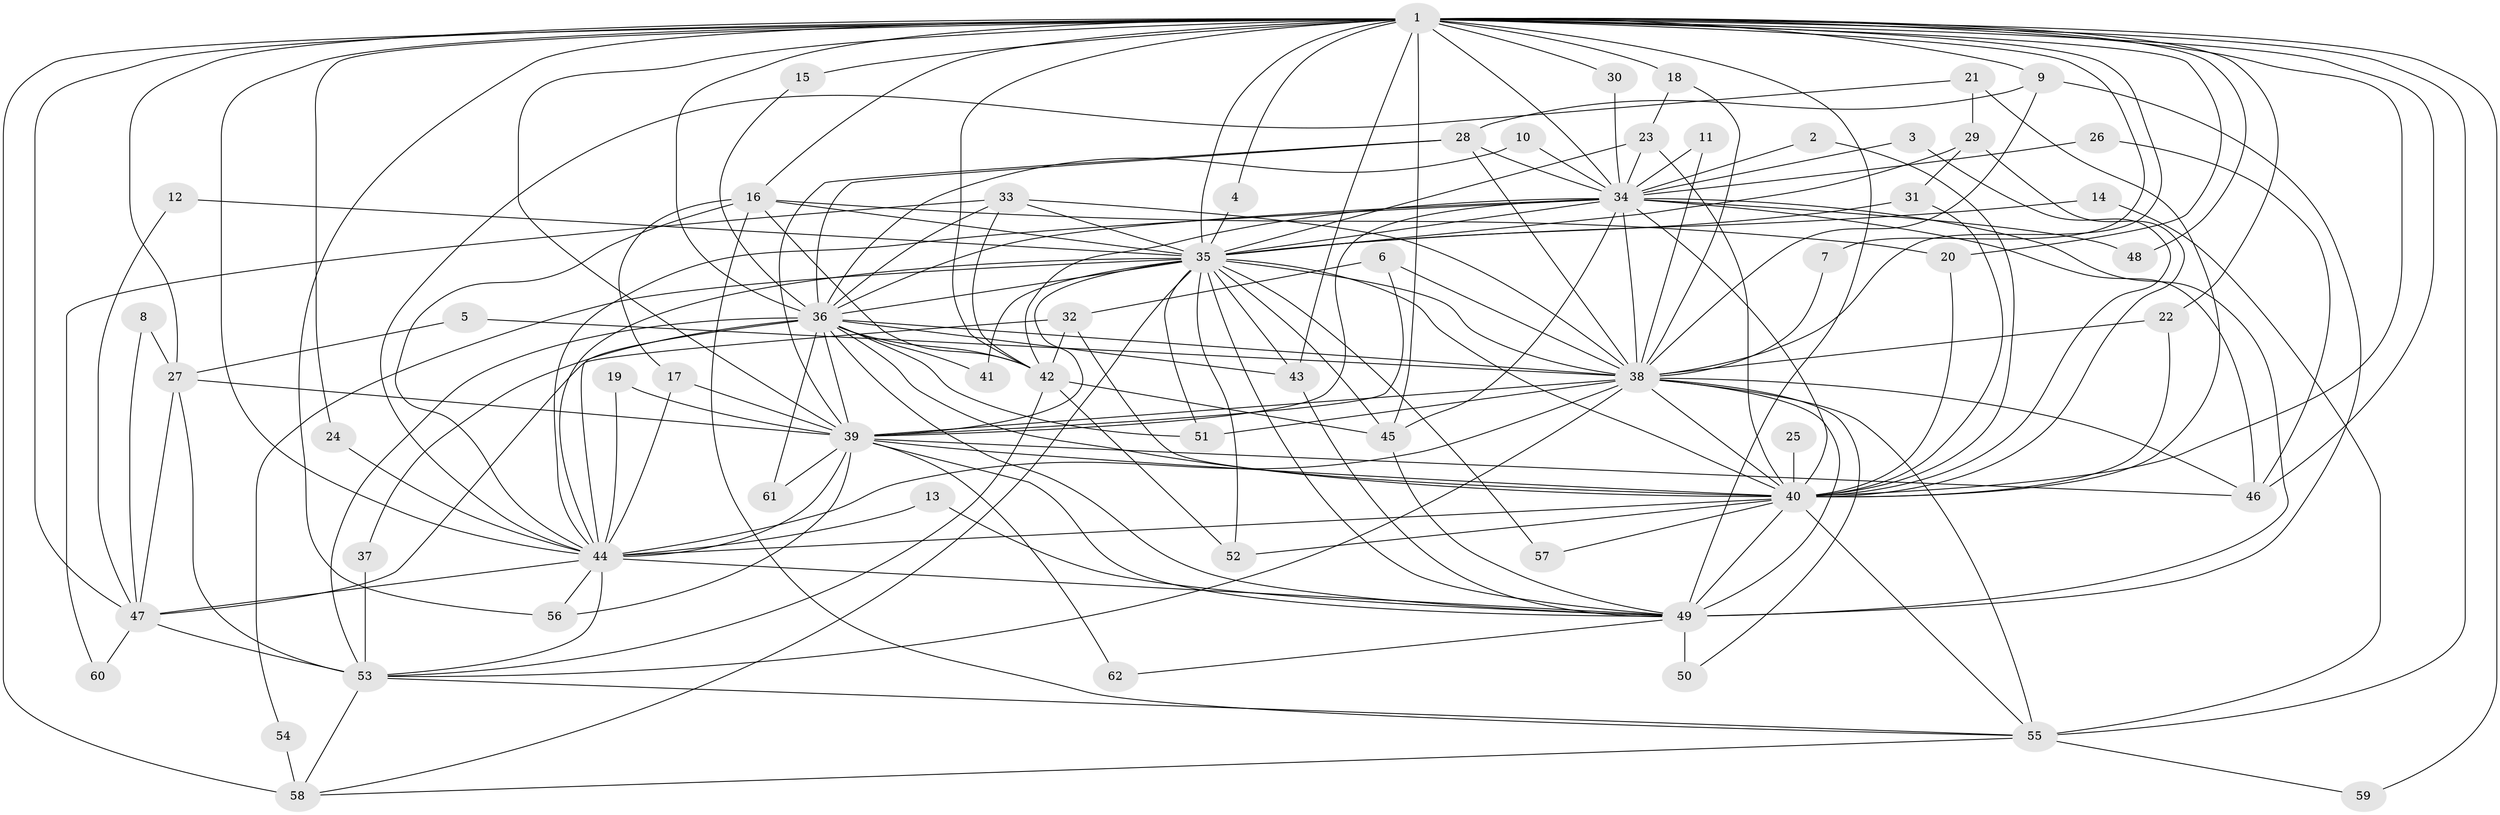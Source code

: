 // original degree distribution, {28: 0.008064516129032258, 17: 0.016129032258064516, 25: 0.016129032258064516, 20: 0.016129032258064516, 18: 0.008064516129032258, 30: 0.016129032258064516, 4: 0.08064516129032258, 2: 0.5645161290322581, 9: 0.016129032258064516, 3: 0.20161290322580644, 7: 0.008064516129032258, 5: 0.03225806451612903, 8: 0.016129032258064516}
// Generated by graph-tools (version 1.1) at 2025/25/03/09/25 03:25:52]
// undirected, 62 vertices, 179 edges
graph export_dot {
graph [start="1"]
  node [color=gray90,style=filled];
  1;
  2;
  3;
  4;
  5;
  6;
  7;
  8;
  9;
  10;
  11;
  12;
  13;
  14;
  15;
  16;
  17;
  18;
  19;
  20;
  21;
  22;
  23;
  24;
  25;
  26;
  27;
  28;
  29;
  30;
  31;
  32;
  33;
  34;
  35;
  36;
  37;
  38;
  39;
  40;
  41;
  42;
  43;
  44;
  45;
  46;
  47;
  48;
  49;
  50;
  51;
  52;
  53;
  54;
  55;
  56;
  57;
  58;
  59;
  60;
  61;
  62;
  1 -- 4 [weight=1.0];
  1 -- 7 [weight=1.0];
  1 -- 9 [weight=1.0];
  1 -- 15 [weight=1.0];
  1 -- 16 [weight=1.0];
  1 -- 18 [weight=1.0];
  1 -- 20 [weight=2.0];
  1 -- 22 [weight=1.0];
  1 -- 24 [weight=1.0];
  1 -- 27 [weight=1.0];
  1 -- 30 [weight=1.0];
  1 -- 34 [weight=2.0];
  1 -- 35 [weight=3.0];
  1 -- 36 [weight=2.0];
  1 -- 38 [weight=2.0];
  1 -- 39 [weight=2.0];
  1 -- 40 [weight=2.0];
  1 -- 42 [weight=2.0];
  1 -- 43 [weight=1.0];
  1 -- 44 [weight=2.0];
  1 -- 45 [weight=1.0];
  1 -- 46 [weight=1.0];
  1 -- 47 [weight=1.0];
  1 -- 48 [weight=1.0];
  1 -- 49 [weight=4.0];
  1 -- 55 [weight=1.0];
  1 -- 56 [weight=1.0];
  1 -- 58 [weight=2.0];
  1 -- 59 [weight=1.0];
  2 -- 34 [weight=1.0];
  2 -- 40 [weight=1.0];
  3 -- 34 [weight=1.0];
  3 -- 40 [weight=1.0];
  4 -- 35 [weight=1.0];
  5 -- 27 [weight=1.0];
  5 -- 38 [weight=1.0];
  6 -- 32 [weight=1.0];
  6 -- 38 [weight=1.0];
  6 -- 39 [weight=1.0];
  7 -- 38 [weight=1.0];
  8 -- 27 [weight=1.0];
  8 -- 47 [weight=1.0];
  9 -- 28 [weight=1.0];
  9 -- 38 [weight=1.0];
  9 -- 49 [weight=1.0];
  10 -- 34 [weight=1.0];
  10 -- 36 [weight=1.0];
  11 -- 34 [weight=1.0];
  11 -- 38 [weight=1.0];
  12 -- 35 [weight=1.0];
  12 -- 47 [weight=1.0];
  13 -- 44 [weight=1.0];
  13 -- 49 [weight=1.0];
  14 -- 35 [weight=1.0];
  14 -- 55 [weight=1.0];
  15 -- 36 [weight=1.0];
  16 -- 17 [weight=1.0];
  16 -- 20 [weight=1.0];
  16 -- 35 [weight=2.0];
  16 -- 42 [weight=2.0];
  16 -- 44 [weight=1.0];
  16 -- 55 [weight=1.0];
  17 -- 39 [weight=1.0];
  17 -- 44 [weight=1.0];
  18 -- 23 [weight=1.0];
  18 -- 38 [weight=1.0];
  19 -- 39 [weight=1.0];
  19 -- 44 [weight=1.0];
  20 -- 40 [weight=1.0];
  21 -- 29 [weight=1.0];
  21 -- 40 [weight=1.0];
  21 -- 44 [weight=1.0];
  22 -- 38 [weight=1.0];
  22 -- 40 [weight=1.0];
  23 -- 34 [weight=1.0];
  23 -- 35 [weight=1.0];
  23 -- 40 [weight=1.0];
  24 -- 44 [weight=1.0];
  25 -- 40 [weight=1.0];
  26 -- 34 [weight=1.0];
  26 -- 46 [weight=1.0];
  27 -- 39 [weight=1.0];
  27 -- 47 [weight=1.0];
  27 -- 53 [weight=1.0];
  28 -- 34 [weight=1.0];
  28 -- 36 [weight=1.0];
  28 -- 38 [weight=1.0];
  28 -- 39 [weight=1.0];
  29 -- 31 [weight=1.0];
  29 -- 35 [weight=1.0];
  29 -- 40 [weight=1.0];
  30 -- 34 [weight=1.0];
  31 -- 35 [weight=1.0];
  31 -- 40 [weight=1.0];
  32 -- 40 [weight=2.0];
  32 -- 42 [weight=1.0];
  32 -- 47 [weight=1.0];
  33 -- 35 [weight=1.0];
  33 -- 36 [weight=1.0];
  33 -- 38 [weight=1.0];
  33 -- 42 [weight=1.0];
  33 -- 60 [weight=1.0];
  34 -- 35 [weight=1.0];
  34 -- 36 [weight=1.0];
  34 -- 38 [weight=4.0];
  34 -- 39 [weight=1.0];
  34 -- 40 [weight=2.0];
  34 -- 42 [weight=1.0];
  34 -- 44 [weight=1.0];
  34 -- 45 [weight=1.0];
  34 -- 46 [weight=1.0];
  34 -- 48 [weight=1.0];
  34 -- 49 [weight=1.0];
  35 -- 36 [weight=1.0];
  35 -- 38 [weight=4.0];
  35 -- 39 [weight=1.0];
  35 -- 40 [weight=1.0];
  35 -- 41 [weight=1.0];
  35 -- 43 [weight=1.0];
  35 -- 44 [weight=1.0];
  35 -- 45 [weight=1.0];
  35 -- 49 [weight=1.0];
  35 -- 51 [weight=1.0];
  35 -- 52 [weight=1.0];
  35 -- 54 [weight=1.0];
  35 -- 57 [weight=1.0];
  35 -- 58 [weight=1.0];
  36 -- 37 [weight=1.0];
  36 -- 38 [weight=1.0];
  36 -- 39 [weight=1.0];
  36 -- 40 [weight=1.0];
  36 -- 41 [weight=1.0];
  36 -- 42 [weight=1.0];
  36 -- 43 [weight=1.0];
  36 -- 44 [weight=2.0];
  36 -- 49 [weight=1.0];
  36 -- 51 [weight=1.0];
  36 -- 53 [weight=1.0];
  36 -- 61 [weight=1.0];
  37 -- 53 [weight=1.0];
  38 -- 39 [weight=3.0];
  38 -- 40 [weight=1.0];
  38 -- 44 [weight=2.0];
  38 -- 46 [weight=1.0];
  38 -- 49 [weight=1.0];
  38 -- 50 [weight=1.0];
  38 -- 51 [weight=1.0];
  38 -- 53 [weight=1.0];
  38 -- 55 [weight=1.0];
  39 -- 40 [weight=1.0];
  39 -- 44 [weight=1.0];
  39 -- 46 [weight=1.0];
  39 -- 49 [weight=1.0];
  39 -- 56 [weight=1.0];
  39 -- 61 [weight=1.0];
  39 -- 62 [weight=1.0];
  40 -- 44 [weight=1.0];
  40 -- 49 [weight=1.0];
  40 -- 52 [weight=1.0];
  40 -- 55 [weight=1.0];
  40 -- 57 [weight=1.0];
  42 -- 45 [weight=1.0];
  42 -- 52 [weight=1.0];
  42 -- 53 [weight=1.0];
  43 -- 49 [weight=1.0];
  44 -- 47 [weight=1.0];
  44 -- 49 [weight=1.0];
  44 -- 53 [weight=1.0];
  44 -- 56 [weight=1.0];
  45 -- 49 [weight=1.0];
  47 -- 53 [weight=1.0];
  47 -- 60 [weight=1.0];
  49 -- 50 [weight=2.0];
  49 -- 62 [weight=1.0];
  53 -- 55 [weight=1.0];
  53 -- 58 [weight=1.0];
  54 -- 58 [weight=1.0];
  55 -- 58 [weight=1.0];
  55 -- 59 [weight=1.0];
}
